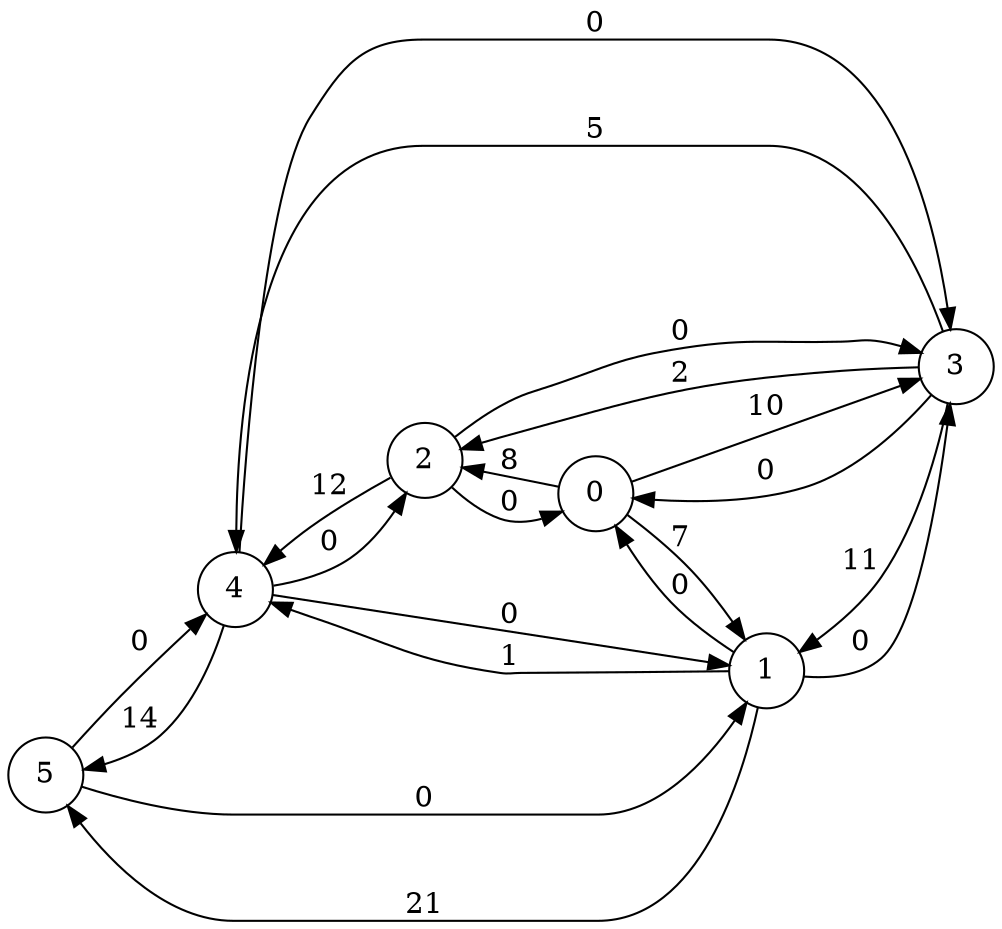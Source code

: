 digraph gr {
	rankdir = LR; 
	size="20"
	node[shape =circle];
	5 -> 4 [label = "0"];
	5 -> 1 [label = "0"];
	4 -> 5 [label = "14"];
	4 -> 1 [label = "0"];
	4 -> 3 [label = "0"];
	4 -> 2 [label = "0"];
	1 -> 5 [label = "21"];
	1 -> 4 [label = "1"];
	1 -> 3 [label = "0"];
	1 -> 0 [label = "0"];
	3 -> 1 [label = "11"];
	3 -> 2 [label = "2"];
	3 -> 4 [label = "5"];
	3 -> 0 [label = "0"];
	0 -> 1 [label = "7"];
	0 -> 3 [label = "10"];
	0 -> 2 [label = "8"];
	2 -> 3 [label = "0"];
	2 -> 4 [label = "12"];
	2 -> 0 [label = "0"];
}